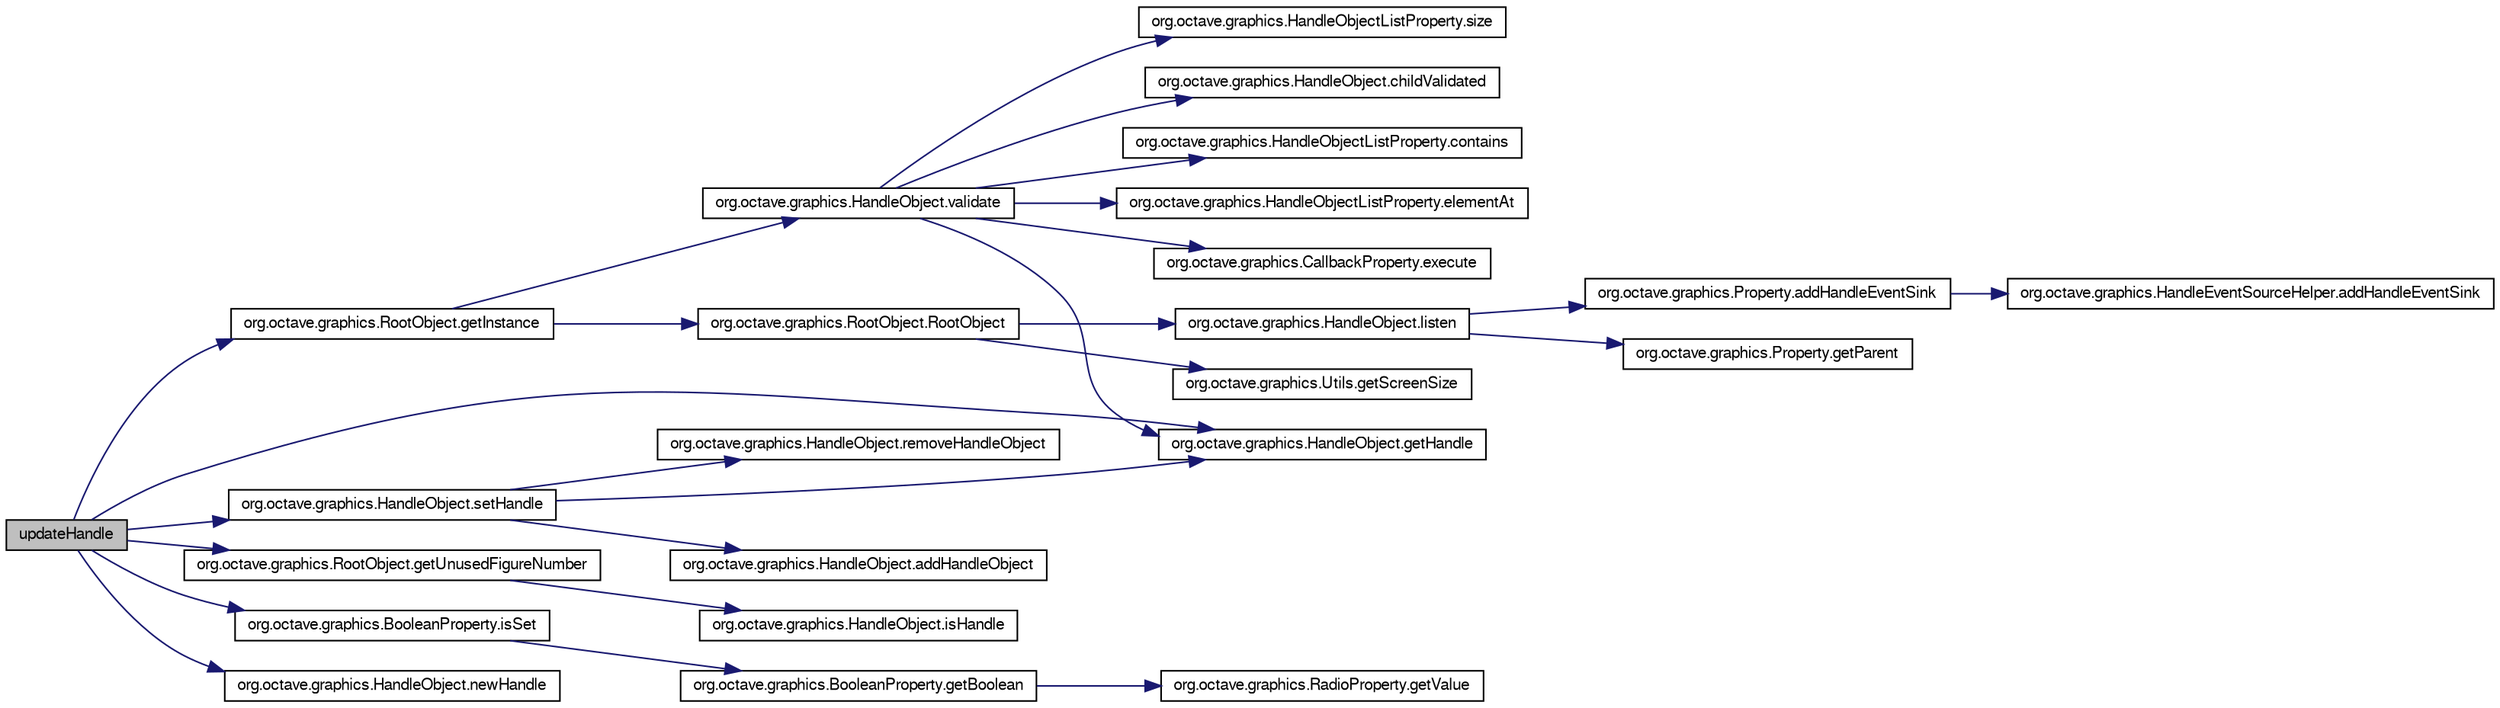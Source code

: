 digraph G
{
  edge [fontname="FreeSans",fontsize="10",labelfontname="FreeSans",labelfontsize="10"];
  node [fontname="FreeSans",fontsize="10",shape=record];
  rankdir="LR";
  Node1 [label="updateHandle",height=0.2,width=0.4,color="black", fillcolor="grey75", style="filled" fontcolor="black"];
  Node1 -> Node2 [color="midnightblue",fontsize="10",style="solid",fontname="FreeSans"];
  Node2 [label="org.octave.graphics.HandleObject.getHandle",height=0.2,width=0.4,color="black", fillcolor="white", style="filled",URL="$classorg_1_1octave_1_1graphics_1_1_handle_object.html#a3207284cab419867fbf6a9fd174c6cf0"];
  Node1 -> Node3 [color="midnightblue",fontsize="10",style="solid",fontname="FreeSans"];
  Node3 [label="org.octave.graphics.RootObject.getInstance",height=0.2,width=0.4,color="black", fillcolor="white", style="filled",URL="$classorg_1_1octave_1_1graphics_1_1_root_object.html#a573e273349bf21ddf5ad2c23fab0282d"];
  Node3 -> Node4 [color="midnightblue",fontsize="10",style="solid",fontname="FreeSans"];
  Node4 [label="org.octave.graphics.RootObject.RootObject",height=0.2,width=0.4,color="black", fillcolor="white", style="filled",URL="$classorg_1_1octave_1_1graphics_1_1_root_object.html#a76fd4632f5dc1210c78d63dfcdab9d97"];
  Node4 -> Node5 [color="midnightblue",fontsize="10",style="solid",fontname="FreeSans"];
  Node5 [label="org.octave.graphics.Utils.getScreenSize",height=0.2,width=0.4,color="black", fillcolor="white", style="filled",URL="$classorg_1_1octave_1_1graphics_1_1_utils.html#af6b97801a588de972f87ec1a4b7ca7aa"];
  Node4 -> Node6 [color="midnightblue",fontsize="10",style="solid",fontname="FreeSans"];
  Node6 [label="org.octave.graphics.HandleObject.listen",height=0.2,width=0.4,color="black", fillcolor="white", style="filled",URL="$classorg_1_1octave_1_1graphics_1_1_handle_object.html#afeadfccbc2f3a8165f873c85c47ef024"];
  Node6 -> Node7 [color="midnightblue",fontsize="10",style="solid",fontname="FreeSans"];
  Node7 [label="org.octave.graphics.Property.addHandleEventSink",height=0.2,width=0.4,color="black", fillcolor="white", style="filled",URL="$classorg_1_1octave_1_1graphics_1_1_property.html#a252f90d7b0673a96e0ceb8e1a0d80f91"];
  Node7 -> Node8 [color="midnightblue",fontsize="10",style="solid",fontname="FreeSans"];
  Node8 [label="org.octave.graphics.HandleEventSourceHelper.addHandleEventSink",height=0.2,width=0.4,color="black", fillcolor="white", style="filled",URL="$classorg_1_1octave_1_1graphics_1_1_handle_event_source_helper.html#a252f90d7b0673a96e0ceb8e1a0d80f91"];
  Node6 -> Node9 [color="midnightblue",fontsize="10",style="solid",fontname="FreeSans"];
  Node9 [label="org.octave.graphics.Property.getParent",height=0.2,width=0.4,color="black", fillcolor="white", style="filled",URL="$classorg_1_1octave_1_1graphics_1_1_property.html#a3a86c86371259e59b09618cc300d8236"];
  Node3 -> Node10 [color="midnightblue",fontsize="10",style="solid",fontname="FreeSans"];
  Node10 [label="org.octave.graphics.HandleObject.validate",height=0.2,width=0.4,color="black", fillcolor="white", style="filled",URL="$classorg_1_1octave_1_1graphics_1_1_handle_object.html#a41d45236c37b75848f4b1667a11fb50e"];
  Node10 -> Node11 [color="midnightblue",fontsize="10",style="solid",fontname="FreeSans"];
  Node11 [label="org.octave.graphics.HandleObject.childValidated",height=0.2,width=0.4,color="black", fillcolor="white", style="filled",URL="$classorg_1_1octave_1_1graphics_1_1_handle_object.html#a8968031d1c5eaed3cc667f394cea6ba3"];
  Node10 -> Node12 [color="midnightblue",fontsize="10",style="solid",fontname="FreeSans"];
  Node12 [label="org.octave.graphics.HandleObjectListProperty.contains",height=0.2,width=0.4,color="black", fillcolor="white", style="filled",URL="$classorg_1_1octave_1_1graphics_1_1_handle_object_list_property.html#a2ea3c4bb4a9e9b4245c2f1fa349d6a9d"];
  Node10 -> Node13 [color="midnightblue",fontsize="10",style="solid",fontname="FreeSans"];
  Node13 [label="org.octave.graphics.HandleObjectListProperty.elementAt",height=0.2,width=0.4,color="black", fillcolor="white", style="filled",URL="$classorg_1_1octave_1_1graphics_1_1_handle_object_list_property.html#ad4f83b73289f32a66f2d7c611f830616"];
  Node10 -> Node14 [color="midnightblue",fontsize="10",style="solid",fontname="FreeSans"];
  Node14 [label="org.octave.graphics.CallbackProperty.execute",height=0.2,width=0.4,color="black", fillcolor="white", style="filled",URL="$classorg_1_1octave_1_1graphics_1_1_callback_property.html#a61af3e60b94ae3e748f6fbac1e794af7"];
  Node10 -> Node2 [color="midnightblue",fontsize="10",style="solid",fontname="FreeSans"];
  Node10 -> Node15 [color="midnightblue",fontsize="10",style="solid",fontname="FreeSans"];
  Node15 [label="org.octave.graphics.HandleObjectListProperty.size",height=0.2,width=0.4,color="black", fillcolor="white", style="filled",URL="$classorg_1_1octave_1_1graphics_1_1_handle_object_list_property.html#af4b57d21919c42d55af03391f91a1c08"];
  Node1 -> Node16 [color="midnightblue",fontsize="10",style="solid",fontname="FreeSans"];
  Node16 [label="org.octave.graphics.RootObject.getUnusedFigureNumber",height=0.2,width=0.4,color="black", fillcolor="white", style="filled",URL="$classorg_1_1octave_1_1graphics_1_1_root_object.html#ac797d62195fcda545cd5a8ef5eef1bd3"];
  Node16 -> Node17 [color="midnightblue",fontsize="10",style="solid",fontname="FreeSans"];
  Node17 [label="org.octave.graphics.HandleObject.isHandle",height=0.2,width=0.4,color="black", fillcolor="white", style="filled",URL="$classorg_1_1octave_1_1graphics_1_1_handle_object.html#aa015bbae0e12b4962a9f7d7f2b301722"];
  Node1 -> Node18 [color="midnightblue",fontsize="10",style="solid",fontname="FreeSans"];
  Node18 [label="org.octave.graphics.BooleanProperty.isSet",height=0.2,width=0.4,color="black", fillcolor="white", style="filled",URL="$classorg_1_1octave_1_1graphics_1_1_boolean_property.html#a0f37ee693b8c642f92730745dcd6b8dc"];
  Node18 -> Node19 [color="midnightblue",fontsize="10",style="solid",fontname="FreeSans"];
  Node19 [label="org.octave.graphics.BooleanProperty.getBoolean",height=0.2,width=0.4,color="black", fillcolor="white", style="filled",URL="$classorg_1_1octave_1_1graphics_1_1_boolean_property.html#a99fc68d1fa96ede78d81f2b038d0083b"];
  Node19 -> Node20 [color="midnightblue",fontsize="10",style="solid",fontname="FreeSans"];
  Node20 [label="org.octave.graphics.RadioProperty.getValue",height=0.2,width=0.4,color="black", fillcolor="white", style="filled",URL="$classorg_1_1octave_1_1graphics_1_1_radio_property.html#a574b29843fb09dff2bf8edd82341f051"];
  Node1 -> Node21 [color="midnightblue",fontsize="10",style="solid",fontname="FreeSans"];
  Node21 [label="org.octave.graphics.HandleObject.newHandle",height=0.2,width=0.4,color="black", fillcolor="white", style="filled",URL="$classorg_1_1octave_1_1graphics_1_1_handle_object.html#aa6f7db0703ad545a98e1eae658777da6"];
  Node1 -> Node22 [color="midnightblue",fontsize="10",style="solid",fontname="FreeSans"];
  Node22 [label="org.octave.graphics.HandleObject.setHandle",height=0.2,width=0.4,color="black", fillcolor="white", style="filled",URL="$classorg_1_1octave_1_1graphics_1_1_handle_object.html#a8b56bf8d462d152c9f6612a5bd8cfb7a"];
  Node22 -> Node23 [color="midnightblue",fontsize="10",style="solid",fontname="FreeSans"];
  Node23 [label="org.octave.graphics.HandleObject.addHandleObject",height=0.2,width=0.4,color="black", fillcolor="white", style="filled",URL="$classorg_1_1octave_1_1graphics_1_1_handle_object.html#a86238518d3bb4276b278667291957d82"];
  Node22 -> Node2 [color="midnightblue",fontsize="10",style="solid",fontname="FreeSans"];
  Node22 -> Node24 [color="midnightblue",fontsize="10",style="solid",fontname="FreeSans"];
  Node24 [label="org.octave.graphics.HandleObject.removeHandleObject",height=0.2,width=0.4,color="black", fillcolor="white", style="filled",URL="$classorg_1_1octave_1_1graphics_1_1_handle_object.html#aec9142b5fb7d1f1819b94a2da7e0f7a1"];
}
